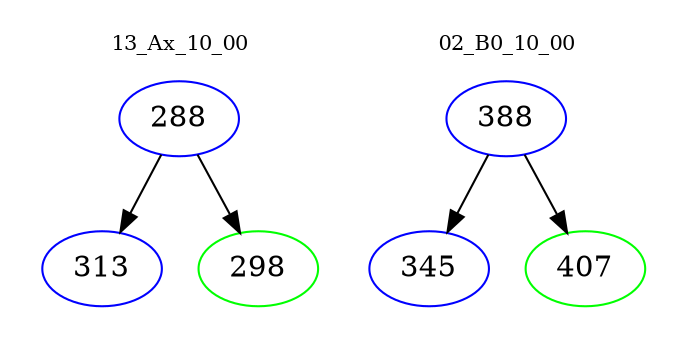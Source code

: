 digraph{
subgraph cluster_0 {
color = white
label = "13_Ax_10_00";
fontsize=10;
T0_288 [label="288", color="blue"]
T0_288 -> T0_313 [color="black"]
T0_313 [label="313", color="blue"]
T0_288 -> T0_298 [color="black"]
T0_298 [label="298", color="green"]
}
subgraph cluster_1 {
color = white
label = "02_B0_10_00";
fontsize=10;
T1_388 [label="388", color="blue"]
T1_388 -> T1_345 [color="black"]
T1_345 [label="345", color="blue"]
T1_388 -> T1_407 [color="black"]
T1_407 [label="407", color="green"]
}
}
